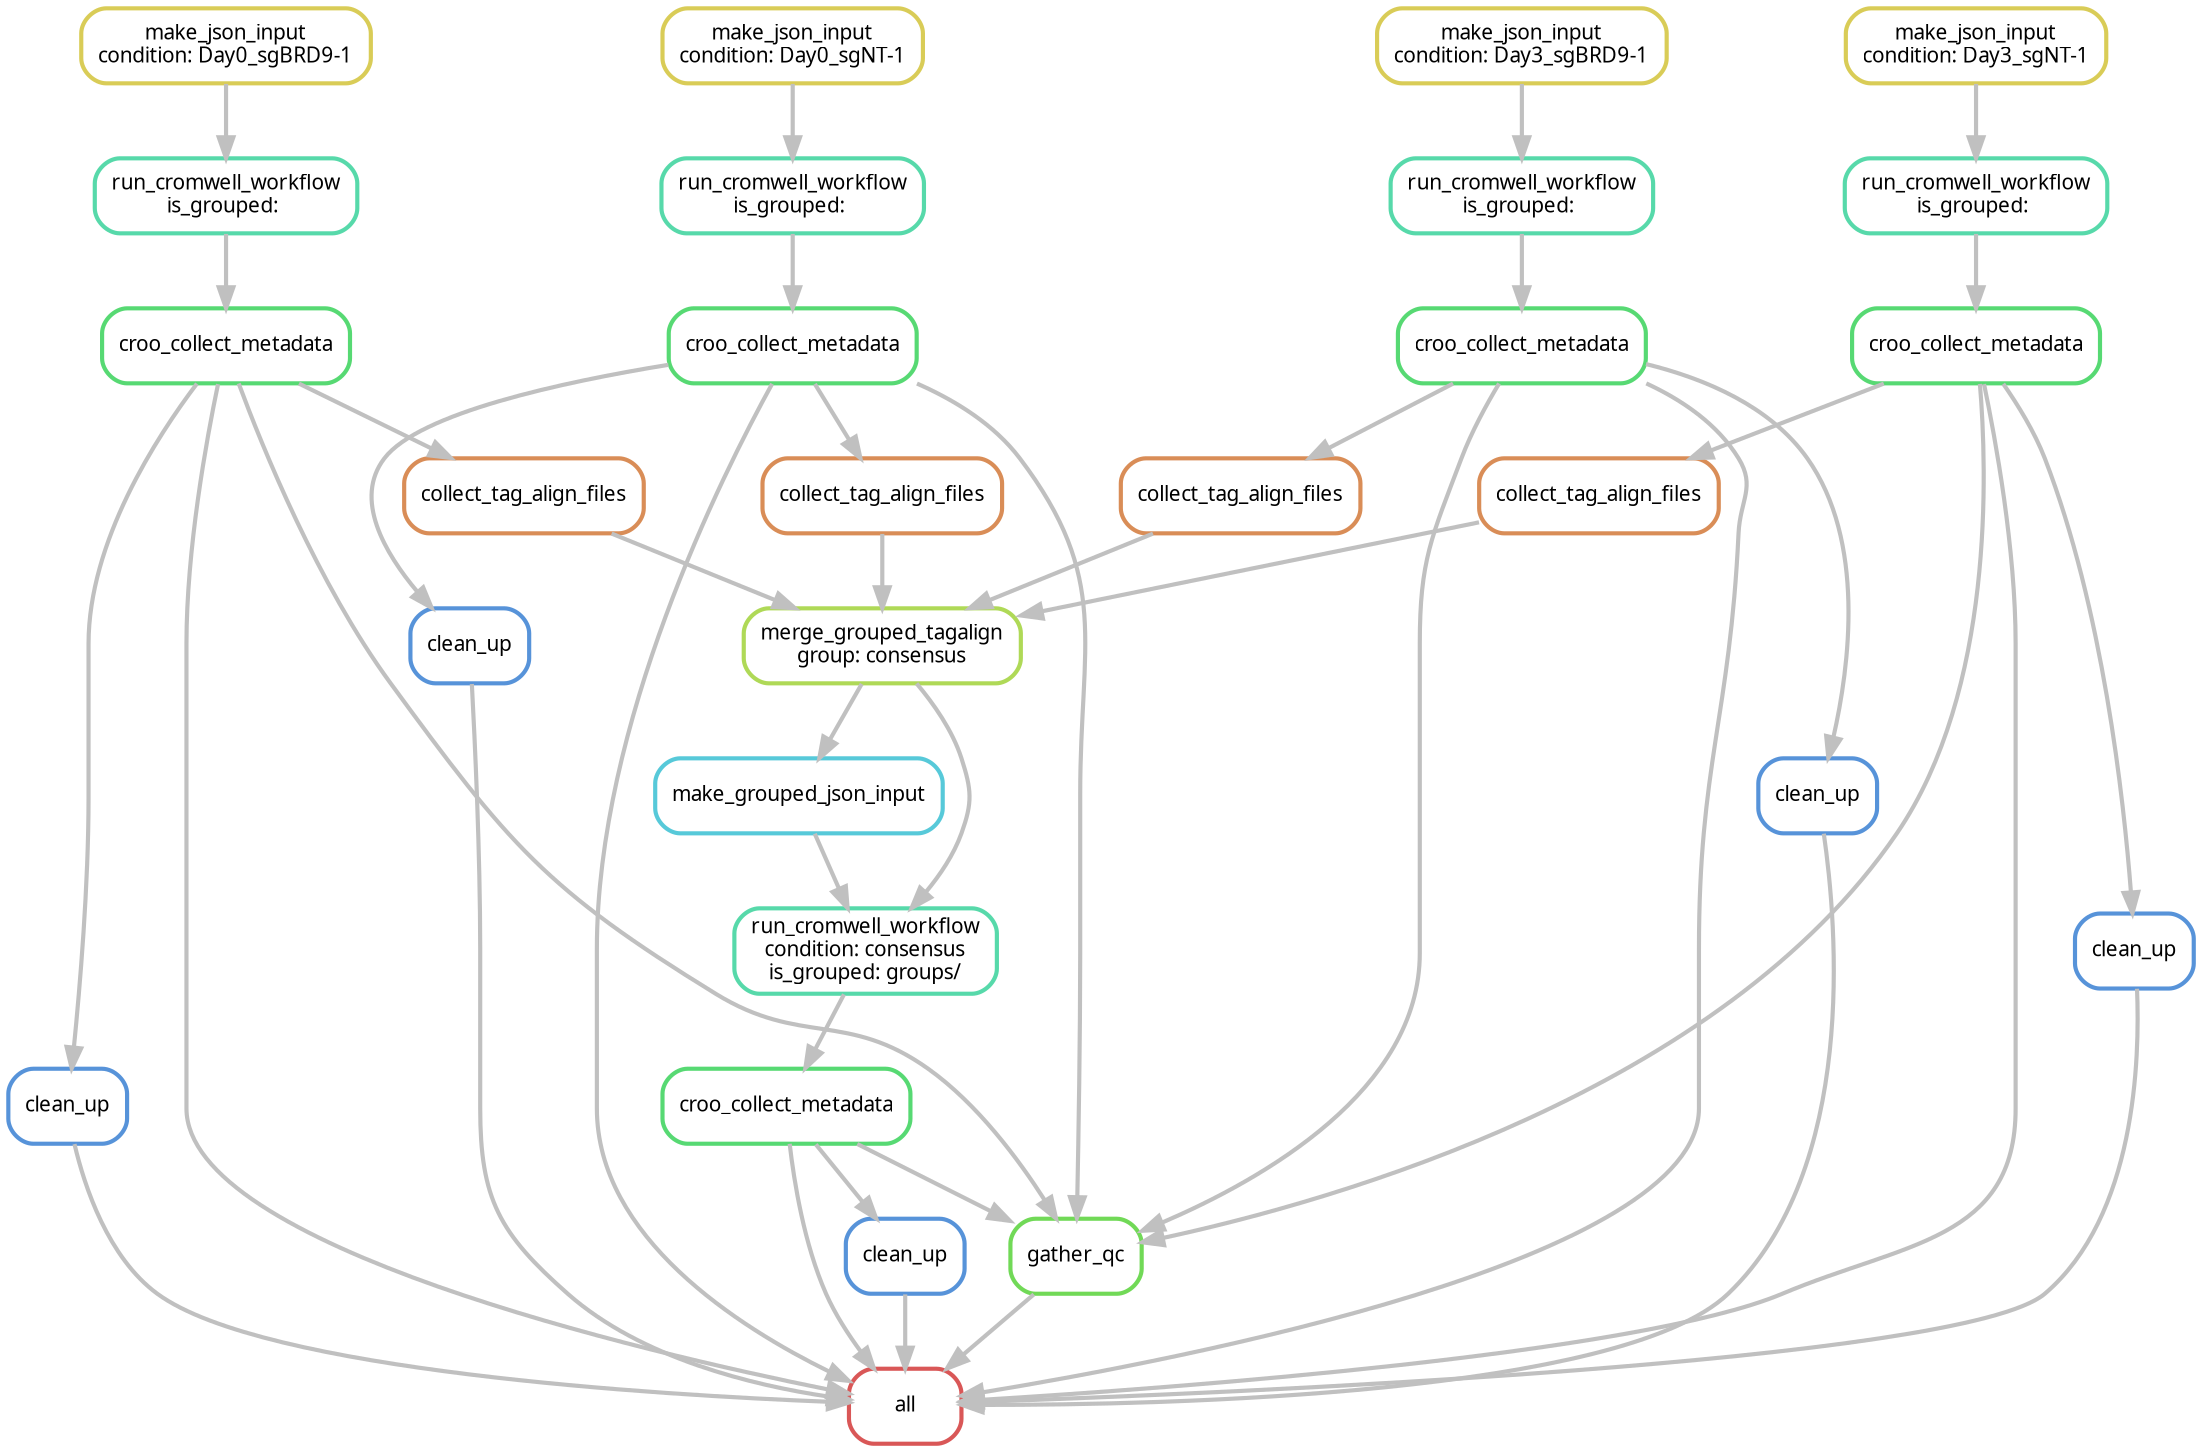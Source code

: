 digraph snakemake_dag {
    graph[bgcolor=white, margin=0];
    node[shape=box, style=rounded, fontname=sans,                 fontsize=10, penwidth=2];
    edge[penwidth=2, color=grey];
	0[label = "all", color = "0.00 0.6 0.85", style="rounded"];
	1[label = "gather_qc", color = "0.30 0.6 0.85", style="rounded"];
	2[label = "croo_collect_metadata", color = "0.37 0.6 0.85", style="rounded"];
	3[label = "run_cromwell_workflow\nis_grouped: ", color = "0.44 0.6 0.85", style="rounded"];
	4[label = "make_json_input\ncondition: Day0_sgBRD9-1", color = "0.15 0.6 0.85", style="rounded"];
	5[label = "croo_collect_metadata", color = "0.37 0.6 0.85", style="rounded"];
	6[label = "run_cromwell_workflow\nis_grouped: ", color = "0.44 0.6 0.85", style="rounded"];
	7[label = "make_json_input\ncondition: Day0_sgNT-1", color = "0.15 0.6 0.85", style="rounded"];
	8[label = "croo_collect_metadata", color = "0.37 0.6 0.85", style="rounded"];
	9[label = "run_cromwell_workflow\nis_grouped: ", color = "0.44 0.6 0.85", style="rounded"];
	10[label = "make_json_input\ncondition: Day3_sgBRD9-1", color = "0.15 0.6 0.85", style="rounded"];
	11[label = "croo_collect_metadata", color = "0.37 0.6 0.85", style="rounded"];
	12[label = "run_cromwell_workflow\nis_grouped: ", color = "0.44 0.6 0.85", style="rounded"];
	13[label = "make_json_input\ncondition: Day3_sgNT-1", color = "0.15 0.6 0.85", style="rounded"];
	14[label = "croo_collect_metadata", color = "0.37 0.6 0.85", style="rounded"];
	15[label = "run_cromwell_workflow\ncondition: consensus\nis_grouped: groups/", color = "0.44 0.6 0.85", style="rounded"];
	16[label = "make_grouped_json_input", color = "0.52 0.6 0.85", style="rounded"];
	17[label = "merge_grouped_tagalign\ngroup: consensus", color = "0.22 0.6 0.85", style="rounded"];
	18[label = "collect_tag_align_files", color = "0.07 0.6 0.85", style="rounded"];
	19[label = "collect_tag_align_files", color = "0.07 0.6 0.85", style="rounded"];
	20[label = "collect_tag_align_files", color = "0.07 0.6 0.85", style="rounded"];
	21[label = "collect_tag_align_files", color = "0.07 0.6 0.85", style="rounded"];
	22[label = "clean_up", color = "0.59 0.6 0.85", style="rounded"];
	23[label = "clean_up", color = "0.59 0.6 0.85", style="rounded"];
	24[label = "clean_up", color = "0.59 0.6 0.85", style="rounded"];
	25[label = "clean_up", color = "0.59 0.6 0.85", style="rounded"];
	26[label = "clean_up", color = "0.59 0.6 0.85", style="rounded"];
	1 -> 0
	2 -> 0
	5 -> 0
	8 -> 0
	11 -> 0
	14 -> 0
	22 -> 0
	23 -> 0
	24 -> 0
	25 -> 0
	26 -> 0
	2 -> 1
	5 -> 1
	8 -> 1
	11 -> 1
	14 -> 1
	3 -> 2
	4 -> 3
	6 -> 5
	7 -> 6
	9 -> 8
	10 -> 9
	12 -> 11
	13 -> 12
	15 -> 14
	16 -> 15
	17 -> 15
	17 -> 16
	18 -> 17
	19 -> 17
	20 -> 17
	21 -> 17
	2 -> 18
	5 -> 19
	8 -> 20
	11 -> 21
	2 -> 22
	5 -> 23
	8 -> 24
	11 -> 25
	14 -> 26
}            
